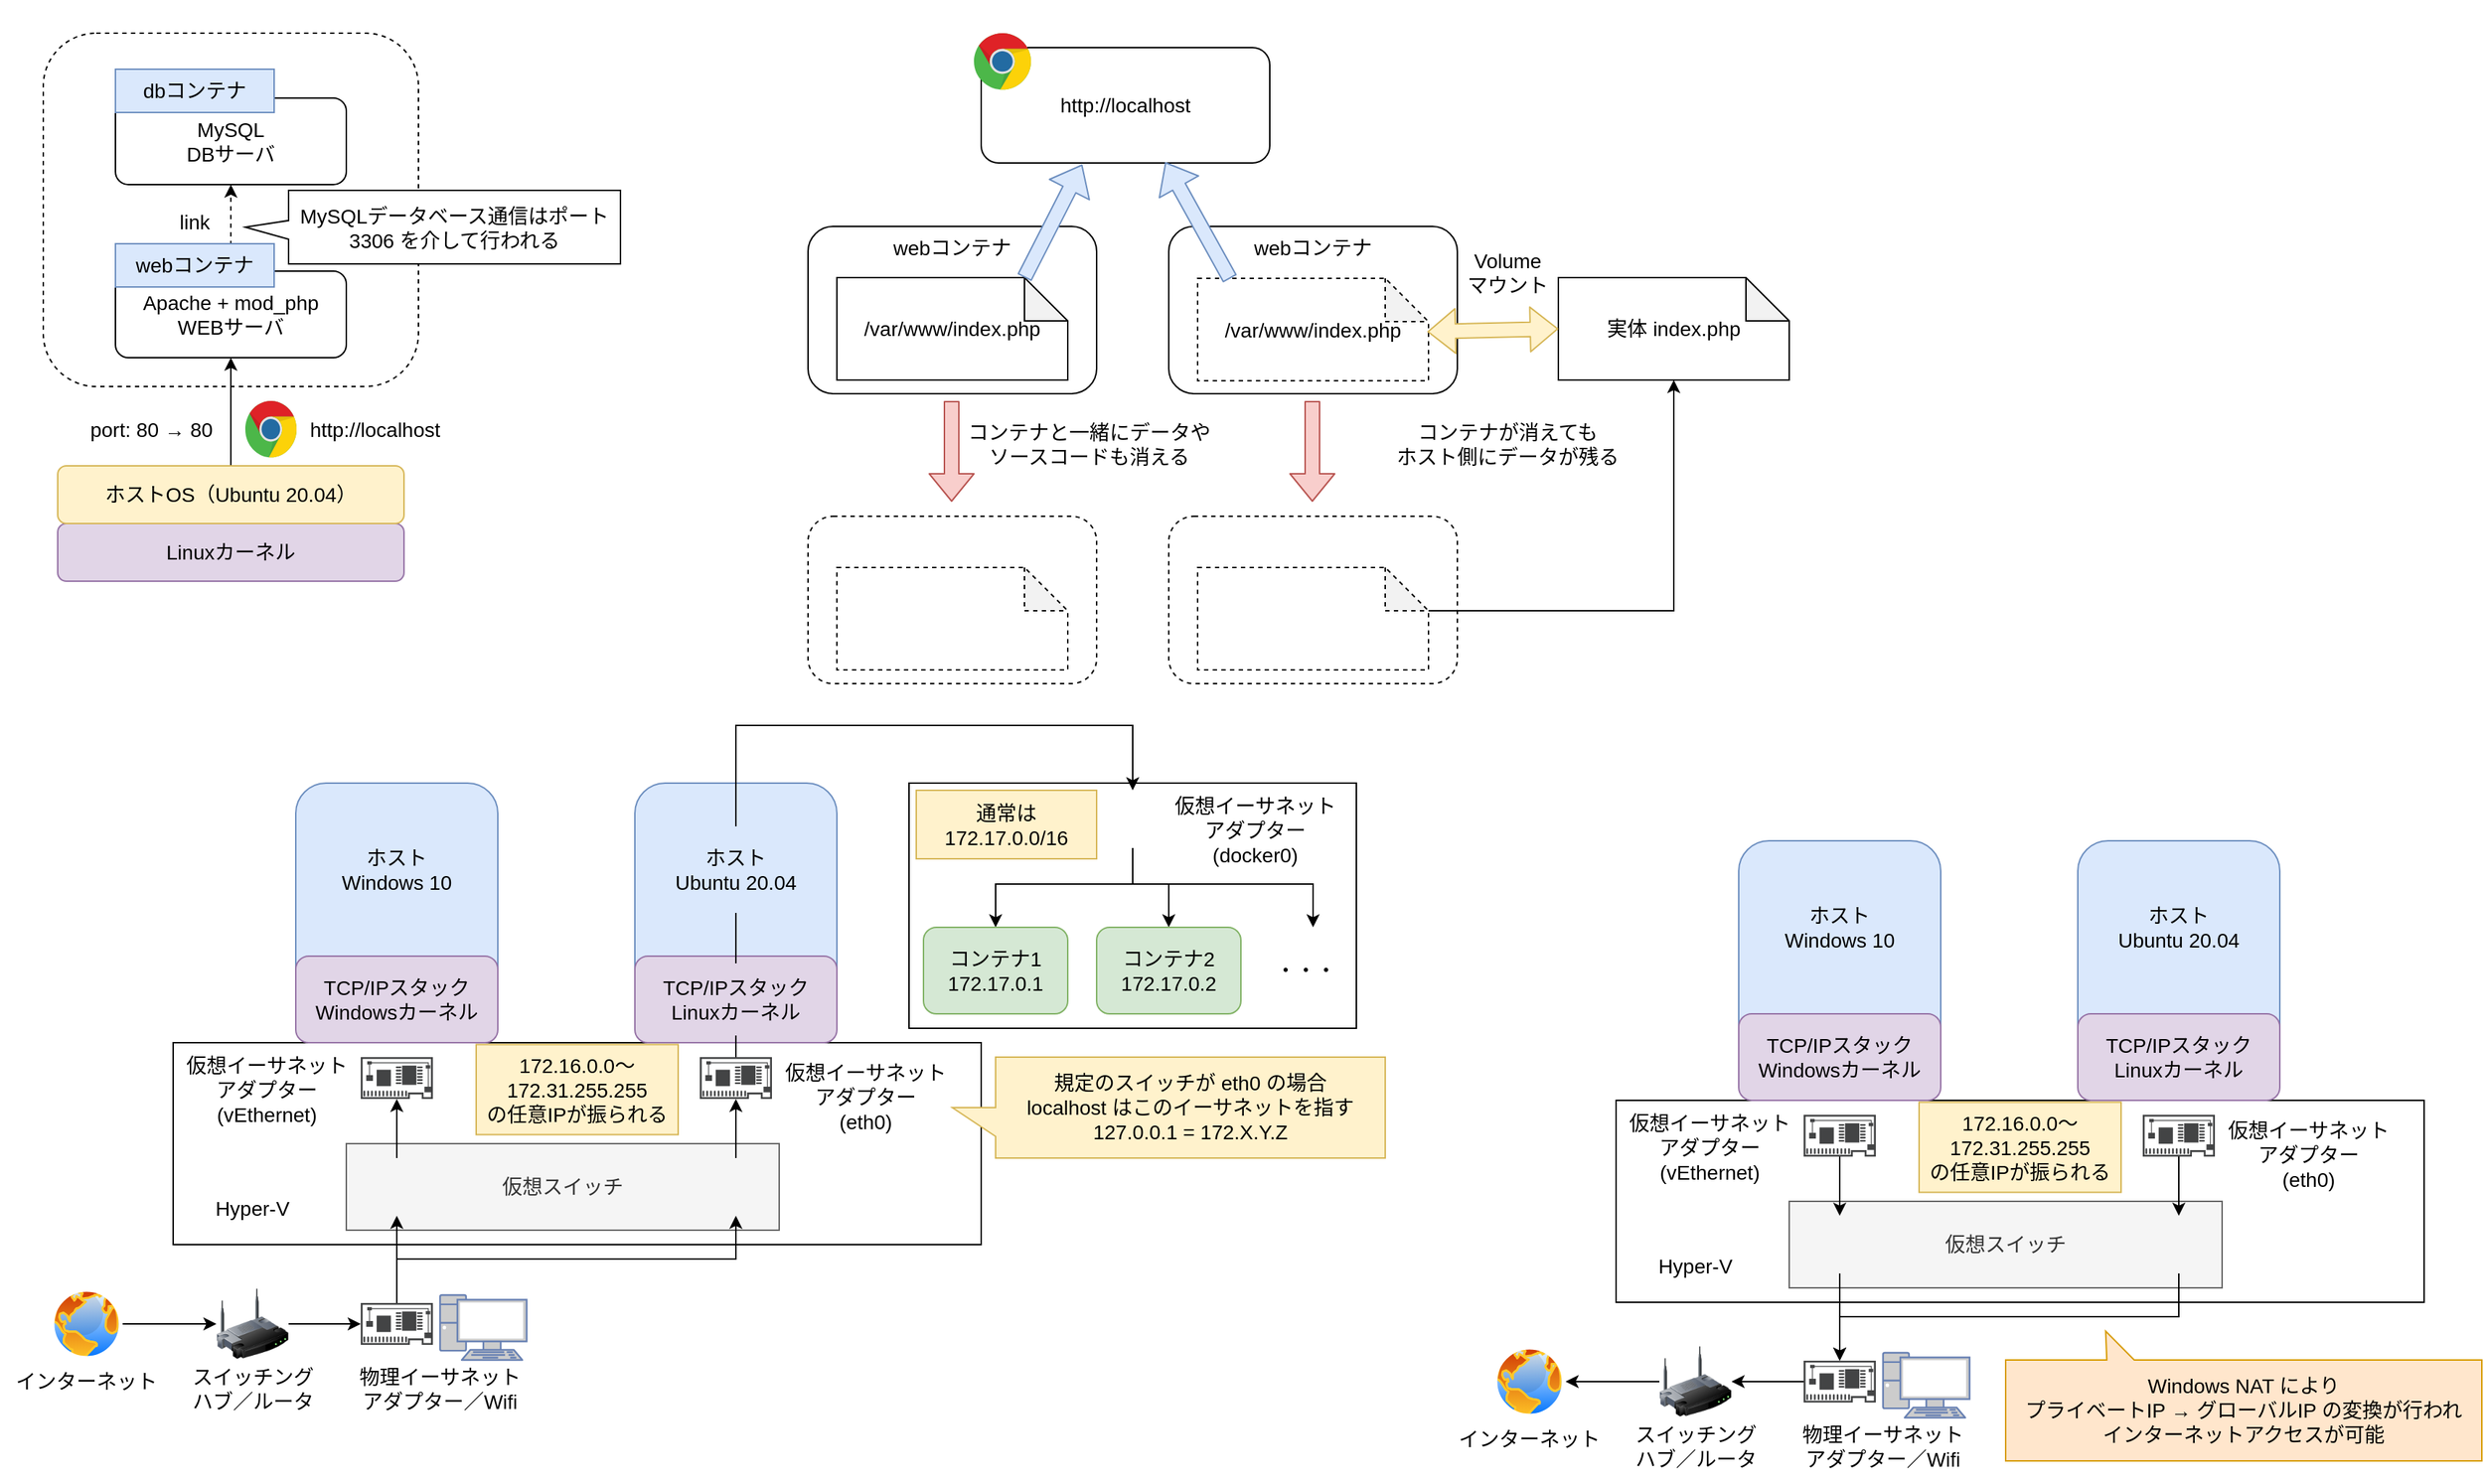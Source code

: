 <mxfile version="13.6.2">
    <diagram id="6hGFLwfOUW9BJ-s0fimq" name="Page-1">
        <mxGraphModel dx="741" dy="667" grid="1" gridSize="10" guides="1" tooltips="1" connect="1" arrows="1" fold="1" page="1" pageScale="1" pageWidth="827" pageHeight="1169" math="0" shadow="0">
            <root>
                <mxCell id="0"/>
                <mxCell id="1" parent="0"/>
                <mxCell id="57" value="" style="rounded=0;whiteSpace=wrap;html=1;" vertex="1" parent="1">
                    <mxGeometry x="160" y="740" width="560" height="140" as="geometry"/>
                </mxCell>
                <mxCell id="87" value="仮想スイッチ" style="rounded=0;whiteSpace=wrap;html=1;fillColor=#f5f5f5;fontSize=14;strokeColor=#666666;fontColor=#333333;" vertex="1" parent="1">
                    <mxGeometry x="280" y="810" width="300" height="60" as="geometry"/>
                </mxCell>
                <mxCell id="77" value="" style="rounded=0;whiteSpace=wrap;html=1;fillColor=#ffffff;fontSize=14;" vertex="1" parent="1">
                    <mxGeometry x="670" y="560" width="310" height="170" as="geometry"/>
                </mxCell>
                <mxCell id="10" value="" style="rounded=1;whiteSpace=wrap;html=1;strokeColor=#000000;fontSize=14;dashed=1;" parent="1" vertex="1">
                    <mxGeometry x="70" y="40" width="260" height="245" as="geometry"/>
                </mxCell>
                <mxCell id="3" value="&lt;font style=&quot;font-size: 14px&quot;&gt;Linuxカーネル&lt;/font&gt;" style="rounded=1;whiteSpace=wrap;html=1;fillColor=#e1d5e7;strokeColor=#9673a6;" parent="1" vertex="1">
                    <mxGeometry x="80" y="380" width="240" height="40" as="geometry"/>
                </mxCell>
                <mxCell id="12" style="edgeStyle=orthogonalEdgeStyle;rounded=0;orthogonalLoop=1;jettySize=auto;html=1;entryX=0.5;entryY=1;entryDx=0;entryDy=0;fontSize=14;" parent="1" source="5" target="6" edge="1">
                    <mxGeometry relative="1" as="geometry"/>
                </mxCell>
                <mxCell id="5" value="&lt;font style=&quot;font-size: 14px&quot;&gt;ホストOS（Ubuntu 20.04）&lt;/font&gt;" style="rounded=1;whiteSpace=wrap;html=1;fillColor=#fff2cc;strokeColor=#d6b656;" parent="1" vertex="1">
                    <mxGeometry x="80" y="340" width="240" height="40" as="geometry"/>
                </mxCell>
                <mxCell id="18" style="edgeStyle=orthogonalEdgeStyle;rounded=0;orthogonalLoop=1;jettySize=auto;html=1;fontSize=14;dashed=1;" parent="1" source="6" target="8" edge="1">
                    <mxGeometry relative="1" as="geometry"/>
                </mxCell>
                <mxCell id="6" value="Apache + mod_php&lt;br style=&quot;font-size: 14px;&quot;&gt;WEBサーバ" style="rounded=1;whiteSpace=wrap;html=1;fontSize=14;" parent="1" vertex="1">
                    <mxGeometry x="120" y="205" width="160" height="60" as="geometry"/>
                </mxCell>
                <mxCell id="7" value="webコンテナ" style="rounded=0;whiteSpace=wrap;html=1;fontSize=14;fillColor=#dae8fc;strokeColor=#6c8ebf;" parent="1" vertex="1">
                    <mxGeometry x="120" y="186" width="110" height="30" as="geometry"/>
                </mxCell>
                <mxCell id="8" value="MySQL&lt;br&gt;DBサーバ" style="rounded=1;whiteSpace=wrap;html=1;fontSize=14;" parent="1" vertex="1">
                    <mxGeometry x="120" y="85" width="160" height="60" as="geometry"/>
                </mxCell>
                <mxCell id="9" value="dbコンテナ" style="rounded=0;whiteSpace=wrap;html=1;fontSize=14;fillColor=#dae8fc;strokeColor=#6c8ebf;" parent="1" vertex="1">
                    <mxGeometry x="120" y="65" width="110" height="30" as="geometry"/>
                </mxCell>
                <mxCell id="11" value="" style="shape=image;html=1;verticalAlign=top;verticalLabelPosition=bottom;labelBackgroundColor=#ffffff;imageAspect=0;aspect=fixed;image=https://cdn3.iconfinder.com/data/icons/logos-and-brands-adobe/512/97_Docker-128.png;dashed=1;strokeColor=#000000;fontSize=14;" parent="1" vertex="1">
                    <mxGeometry x="176" y="17" width="48" height="48" as="geometry"/>
                </mxCell>
                <mxCell id="13" value="port: 80 → 80" style="text;html=1;strokeColor=none;fillColor=none;align=center;verticalAlign=middle;whiteSpace=wrap;rounded=0;dashed=1;fontSize=14;" parent="1" vertex="1">
                    <mxGeometry x="90" y="300" width="110" height="30" as="geometry"/>
                </mxCell>
                <mxCell id="14" value="http://localhost" style="text;html=1;strokeColor=none;fillColor=none;align=center;verticalAlign=middle;whiteSpace=wrap;rounded=0;dashed=1;fontSize=14;" parent="1" vertex="1">
                    <mxGeometry x="250" y="300" width="100" height="30" as="geometry"/>
                </mxCell>
                <mxCell id="16" value="" style="dashed=0;outlineConnect=0;html=1;align=center;labelPosition=center;verticalLabelPosition=bottom;verticalAlign=top;shape=mxgraph.weblogos.chrome;strokeColor=#000000;fontSize=14;" parent="1" vertex="1">
                    <mxGeometry x="210" y="295" width="36" height="40" as="geometry"/>
                </mxCell>
                <mxCell id="19" value="link" style="text;html=1;strokeColor=none;fillColor=none;align=center;verticalAlign=middle;whiteSpace=wrap;rounded=0;dashed=1;fontSize=14;" parent="1" vertex="1">
                    <mxGeometry x="150" y="156" width="50" height="30" as="geometry"/>
                </mxCell>
                <mxCell id="20" value="MySQLデータベース通信はポート3306 を介して行われる" style="shape=callout;whiteSpace=wrap;html=1;perimeter=calloutPerimeter;strokeColor=#000000;fontSize=14;direction=south;base=13;size=30;position=0.41;" parent="1" vertex="1">
                    <mxGeometry x="210" y="149" width="260" height="51" as="geometry"/>
                </mxCell>
                <mxCell id="21" value="" style="rounded=1;whiteSpace=wrap;html=1;" parent="1" vertex="1">
                    <mxGeometry x="600" y="174" width="200" height="116" as="geometry"/>
                </mxCell>
                <mxCell id="22" value="webコンテナ" style="text;html=1;strokeColor=none;fillColor=none;align=center;verticalAlign=middle;whiteSpace=wrap;rounded=0;fontSize=14;" parent="1" vertex="1">
                    <mxGeometry x="645" y="174" width="110" height="30" as="geometry"/>
                </mxCell>
                <mxCell id="23" value="/var/www/index.php" style="shape=note;whiteSpace=wrap;html=1;backgroundOutline=1;darkOpacity=0.05;fontSize=14;" parent="1" vertex="1">
                    <mxGeometry x="620" y="209.5" width="160" height="71" as="geometry"/>
                </mxCell>
                <mxCell id="24" value="" style="shape=image;html=1;verticalAlign=top;verticalLabelPosition=bottom;labelBackgroundColor=#ffffff;imageAspect=0;aspect=fixed;image=https://cdn3.iconfinder.com/data/icons/logos-and-brands-adobe/512/97_Docker-128.png;fontSize=14;" parent="1" vertex="1">
                    <mxGeometry x="590" y="159" width="60" height="60" as="geometry"/>
                </mxCell>
                <mxCell id="25" value="" style="rounded=1;whiteSpace=wrap;html=1;" parent="1" vertex="1">
                    <mxGeometry x="850" y="174" width="200" height="116" as="geometry"/>
                </mxCell>
                <mxCell id="26" value="webコンテナ" style="text;html=1;strokeColor=none;fillColor=none;align=center;verticalAlign=middle;whiteSpace=wrap;rounded=0;fontSize=14;" parent="1" vertex="1">
                    <mxGeometry x="895" y="174" width="110" height="30" as="geometry"/>
                </mxCell>
                <mxCell id="27" value="/var/www/index.php" style="shape=note;whiteSpace=wrap;html=1;backgroundOutline=1;darkOpacity=0.05;fontSize=14;dashed=1;" parent="1" vertex="1">
                    <mxGeometry x="870" y="210" width="160" height="71" as="geometry"/>
                </mxCell>
                <mxCell id="28" value="" style="shape=image;html=1;verticalAlign=top;verticalLabelPosition=bottom;labelBackgroundColor=#ffffff;imageAspect=0;aspect=fixed;image=https://cdn3.iconfinder.com/data/icons/logos-and-brands-adobe/512/97_Docker-128.png;fontSize=14;" parent="1" vertex="1">
                    <mxGeometry x="1000" y="159" width="60" height="60" as="geometry"/>
                </mxCell>
                <mxCell id="30" value="http://localhost" style="rounded=1;whiteSpace=wrap;html=1;fontSize=14;" parent="1" vertex="1">
                    <mxGeometry x="720" y="50" width="200" height="80" as="geometry"/>
                </mxCell>
                <mxCell id="29" value="" style="dashed=0;outlineConnect=0;html=1;align=center;labelPosition=center;verticalLabelPosition=bottom;verticalAlign=top;shape=mxgraph.weblogos.chrome;fontSize=14;" parent="1" vertex="1">
                    <mxGeometry x="715" y="40" width="40" height="40" as="geometry"/>
                </mxCell>
                <mxCell id="31" value="" style="shape=flexArrow;endArrow=classic;html=1;fontSize=14;exitX=0;exitY=0;exitDx=130;exitDy=0;exitPerimeter=0;entryX=0.35;entryY=1.013;entryDx=0;entryDy=0;entryPerimeter=0;fillColor=#dae8fc;strokeColor=#6c8ebf;" parent="1" source="23" target="30" edge="1">
                    <mxGeometry width="50" height="50" relative="1" as="geometry">
                        <mxPoint x="760" y="200" as="sourcePoint"/>
                        <mxPoint x="810" y="150" as="targetPoint"/>
                    </mxGeometry>
                </mxCell>
                <mxCell id="32" value="" style="shape=flexArrow;endArrow=classic;html=1;fontSize=14;entryX=0.638;entryY=0.993;entryDx=0;entryDy=0;entryPerimeter=0;exitX=0.14;exitY=0.004;exitDx=0;exitDy=0;exitPerimeter=0;fillColor=#dae8fc;strokeColor=#6c8ebf;" parent="1" source="27" target="30" edge="1">
                    <mxGeometry width="50" height="50" relative="1" as="geometry">
                        <mxPoint x="800" y="470" as="sourcePoint"/>
                        <mxPoint x="850" y="420" as="targetPoint"/>
                    </mxGeometry>
                </mxCell>
                <mxCell id="35" value="実体 index.php" style="shape=note;whiteSpace=wrap;html=1;backgroundOutline=1;darkOpacity=0.05;fontSize=14;" parent="1" vertex="1">
                    <mxGeometry x="1120" y="209.5" width="160" height="71" as="geometry"/>
                </mxCell>
                <mxCell id="37" value="" style="shape=flexArrow;endArrow=classic;startArrow=classic;html=1;fontSize=14;exitX=0.995;exitY=0.521;exitDx=0;exitDy=0;exitPerimeter=0;entryX=0;entryY=0.5;entryDx=0;entryDy=0;entryPerimeter=0;fillColor=#fff2cc;strokeColor=#d6b656;" parent="1" source="27" target="35" edge="1">
                    <mxGeometry width="50" height="50" relative="1" as="geometry">
                        <mxPoint x="1050" y="380" as="sourcePoint"/>
                        <mxPoint x="1100" y="330" as="targetPoint"/>
                    </mxGeometry>
                </mxCell>
                <mxCell id="38" value="Volume&lt;br&gt;マウント" style="text;html=1;strokeColor=none;fillColor=none;align=center;verticalAlign=middle;whiteSpace=wrap;rounded=0;fontSize=14;" parent="1" vertex="1">
                    <mxGeometry x="1050" y="174" width="70" height="64" as="geometry"/>
                </mxCell>
                <mxCell id="39" value="" style="rounded=1;whiteSpace=wrap;html=1;dashed=1;" parent="1" vertex="1">
                    <mxGeometry x="600" y="375" width="200" height="116" as="geometry"/>
                </mxCell>
                <mxCell id="41" value="" style="shape=note;whiteSpace=wrap;html=1;backgroundOutline=1;darkOpacity=0.05;fontSize=14;dashed=1;" parent="1" vertex="1">
                    <mxGeometry x="620" y="410.5" width="160" height="71" as="geometry"/>
                </mxCell>
                <mxCell id="43" value="" style="shape=flexArrow;endArrow=classic;html=1;fontSize=14;fillColor=#f8cecc;strokeColor=#b85450;" parent="1" edge="1">
                    <mxGeometry width="50" height="50" relative="1" as="geometry">
                        <mxPoint x="699.5" y="295" as="sourcePoint"/>
                        <mxPoint x="699.5" y="365" as="targetPoint"/>
                    </mxGeometry>
                </mxCell>
                <mxCell id="44" value="コンテナと一緒にデータやソースコードも消える" style="text;html=1;strokeColor=none;fillColor=none;align=center;verticalAlign=middle;whiteSpace=wrap;rounded=0;dashed=1;fontSize=14;" parent="1" vertex="1">
                    <mxGeometry x="710" y="300" width="170" height="50" as="geometry"/>
                </mxCell>
                <mxCell id="45" value="" style="rounded=1;whiteSpace=wrap;html=1;dashed=1;" parent="1" vertex="1">
                    <mxGeometry x="850" y="375" width="200" height="116" as="geometry"/>
                </mxCell>
                <mxCell id="46" value="" style="shape=note;whiteSpace=wrap;html=1;backgroundOutline=1;darkOpacity=0.05;fontSize=14;dashed=1;" parent="1" vertex="1">
                    <mxGeometry x="870" y="410.5" width="160" height="71" as="geometry"/>
                </mxCell>
                <mxCell id="47" value="" style="shape=flexArrow;endArrow=classic;html=1;fontSize=14;fillColor=#f8cecc;strokeColor=#b85450;" parent="1" edge="1">
                    <mxGeometry width="50" height="50" relative="1" as="geometry">
                        <mxPoint x="949.5" y="295" as="sourcePoint"/>
                        <mxPoint x="949.5" y="365" as="targetPoint"/>
                    </mxGeometry>
                </mxCell>
                <mxCell id="50" value="コンテナが消えても&lt;br&gt;ホスト側にデータが残る" style="text;html=1;strokeColor=none;fillColor=none;align=center;verticalAlign=middle;whiteSpace=wrap;rounded=0;dashed=1;fontSize=14;" parent="1" vertex="1">
                    <mxGeometry x="1000" y="300" width="170" height="50" as="geometry"/>
                </mxCell>
                <mxCell id="51" style="edgeStyle=orthogonalEdgeStyle;rounded=0;orthogonalLoop=1;jettySize=auto;html=1;fontSize=14;exitX=0;exitY=0;exitDx=160;exitDy=30;exitPerimeter=0;" parent="1" source="46" target="35" edge="1">
                    <mxGeometry relative="1" as="geometry">
                        <Array as="points">
                            <mxPoint x="1200" y="441"/>
                        </Array>
                    </mxGeometry>
                </mxCell>
                <mxCell id="83" style="edgeStyle=orthogonalEdgeStyle;rounded=0;orthogonalLoop=1;jettySize=auto;html=1;entryX=0;entryY=0.5;entryDx=0;entryDy=0;fontSize=14;" edge="1" parent="1" source="52" target="53">
                    <mxGeometry relative="1" as="geometry"/>
                </mxCell>
                <mxCell id="52" value="" style="aspect=fixed;perimeter=ellipsePerimeter;html=1;align=center;shadow=0;dashed=0;spacingTop=3;image;image=img/lib/active_directory/internet_globe.svg;" vertex="1" parent="1">
                    <mxGeometry x="75" y="910" width="50" height="50" as="geometry"/>
                </mxCell>
                <mxCell id="84" style="edgeStyle=orthogonalEdgeStyle;rounded=0;orthogonalLoop=1;jettySize=auto;html=1;exitX=1;exitY=0.5;exitDx=0;exitDy=0;fontSize=14;" edge="1" parent="1" source="53" target="63">
                    <mxGeometry relative="1" as="geometry"/>
                </mxCell>
                <mxCell id="53" value="" style="image;html=1;image=img/lib/clip_art/networking/Wireless_Router_128x128.png" vertex="1" parent="1">
                    <mxGeometry x="190" y="910" width="50" height="50" as="geometry"/>
                </mxCell>
                <mxCell id="54" value="" style="fontColor=#0066CC;verticalAlign=top;verticalLabelPosition=bottom;labelPosition=center;align=center;html=1;outlineConnect=0;fillColor=#CCCCCC;strokeColor=#6881B3;gradientColor=none;gradientDirection=north;strokeWidth=2;shape=mxgraph.networks.pc;" vertex="1" parent="1">
                    <mxGeometry x="345" y="915" width="60" height="45" as="geometry"/>
                </mxCell>
                <mxCell id="89" style="edgeStyle=orthogonalEdgeStyle;rounded=0;orthogonalLoop=1;jettySize=auto;html=1;fontSize=14;" edge="1" parent="1" source="58" target="59">
                    <mxGeometry relative="1" as="geometry"/>
                </mxCell>
                <mxCell id="58" value="" style="shape=image;html=1;verticalAlign=top;verticalLabelPosition=bottom;labelBackgroundColor=#ffffff;imageAspect=0;aspect=fixed;image=https://cdn3.iconfinder.com/data/icons/wpzoom-developer-icon-set/500/29-128.png;fillColor=#ffffff;" vertex="1" parent="1">
                    <mxGeometry x="295" y="820" width="40" height="40" as="geometry"/>
                </mxCell>
                <mxCell id="59" value="" style="pointerEvents=1;shadow=0;dashed=0;html=1;strokeColor=none;fillColor=#434445;aspect=fixed;labelPosition=center;verticalLabelPosition=bottom;verticalAlign=top;align=center;outlineConnect=0;shape=mxgraph.vvd.physical_network_adapter;" vertex="1" parent="1">
                    <mxGeometry x="290" y="750" width="50" height="29.0" as="geometry"/>
                </mxCell>
                <mxCell id="60" value="" style="rounded=1;whiteSpace=wrap;html=1;fillColor=#dae8fc;fontSize=14;strokeColor=#6c8ebf;" vertex="1" parent="1">
                    <mxGeometry x="245" y="560" width="140" height="180" as="geometry"/>
                </mxCell>
                <mxCell id="61" value="TCP/IPスタック&lt;br&gt;Windowsカーネル" style="rounded=1;whiteSpace=wrap;html=1;fillColor=#e1d5e7;fontSize=14;strokeColor=#9673a6;" vertex="1" parent="1">
                    <mxGeometry x="245" y="680" width="140" height="60" as="geometry"/>
                </mxCell>
                <mxCell id="62" value="ホスト&lt;br&gt;Windows 10" style="text;html=1;strokeColor=none;fillColor=none;align=center;verticalAlign=middle;whiteSpace=wrap;rounded=0;fontSize=14;" vertex="1" parent="1">
                    <mxGeometry x="265" y="590" width="100" height="60" as="geometry"/>
                </mxCell>
                <mxCell id="85" style="edgeStyle=orthogonalEdgeStyle;rounded=0;orthogonalLoop=1;jettySize=auto;html=1;entryX=0.5;entryY=1;entryDx=0;entryDy=0;fontSize=14;" edge="1" parent="1" source="63" target="58">
                    <mxGeometry relative="1" as="geometry"/>
                </mxCell>
                <mxCell id="63" value="" style="pointerEvents=1;shadow=0;dashed=0;html=1;strokeColor=none;fillColor=#434445;aspect=fixed;labelPosition=center;verticalLabelPosition=bottom;verticalAlign=top;align=center;outlineConnect=0;shape=mxgraph.vvd.physical_network_adapter;" vertex="1" parent="1">
                    <mxGeometry x="290" y="920.5" width="50" height="29.0" as="geometry"/>
                </mxCell>
                <mxCell id="90" style="edgeStyle=orthogonalEdgeStyle;rounded=0;orthogonalLoop=1;jettySize=auto;html=1;fontSize=14;" edge="1" parent="1" source="64" target="65">
                    <mxGeometry relative="1" as="geometry"/>
                </mxCell>
                <mxCell id="64" value="" style="shape=image;html=1;verticalAlign=top;verticalLabelPosition=bottom;labelBackgroundColor=#ffffff;imageAspect=0;aspect=fixed;image=https://cdn3.iconfinder.com/data/icons/wpzoom-developer-icon-set/500/29-128.png;fillColor=#ffffff;" vertex="1" parent="1">
                    <mxGeometry x="530" y="820" width="40" height="40" as="geometry"/>
                </mxCell>
                <mxCell id="65" value="" style="pointerEvents=1;shadow=0;dashed=0;html=1;strokeColor=none;fillColor=#434445;aspect=fixed;labelPosition=center;verticalLabelPosition=bottom;verticalAlign=top;align=center;outlineConnect=0;shape=mxgraph.vvd.physical_network_adapter;" vertex="1" parent="1">
                    <mxGeometry x="525" y="750" width="50" height="29.0" as="geometry"/>
                </mxCell>
                <mxCell id="66" value="" style="rounded=1;whiteSpace=wrap;html=1;fillColor=#dae8fc;fontSize=14;strokeColor=#6c8ebf;" vertex="1" parent="1">
                    <mxGeometry x="480" y="560" width="140" height="180" as="geometry"/>
                </mxCell>
                <mxCell id="69" value="仮想イーサネット&lt;br&gt;アダプター&lt;br&gt;(vEthernet)" style="text;html=1;strokeColor=none;fillColor=none;align=center;verticalAlign=middle;whiteSpace=wrap;rounded=0;fontSize=14;" vertex="1" parent="1">
                    <mxGeometry x="160" y="740" width="130" height="65" as="geometry"/>
                </mxCell>
                <mxCell id="70" value="172.16.0.0～&lt;br&gt;172.31.255.255&lt;br&gt;の任意IPが振られる" style="text;html=1;strokeColor=#d6b656;fillColor=#fff2cc;align=center;verticalAlign=middle;whiteSpace=wrap;rounded=0;fontSize=14;" vertex="1" parent="1">
                    <mxGeometry x="370" y="741.25" width="140" height="62.5" as="geometry"/>
                </mxCell>
                <mxCell id="71" value="仮想イーサネット&lt;br&gt;アダプター&lt;br&gt;(eth0)" style="text;html=1;strokeColor=none;fillColor=none;align=center;verticalAlign=middle;whiteSpace=wrap;rounded=0;fontSize=14;" vertex="1" parent="1">
                    <mxGeometry x="575" y="745" width="130" height="65" as="geometry"/>
                </mxCell>
                <mxCell id="78" style="edgeStyle=orthogonalEdgeStyle;rounded=0;orthogonalLoop=1;jettySize=auto;html=1;fontSize=14;" edge="1" parent="1" source="72" target="73">
                    <mxGeometry relative="1" as="geometry">
                        <Array as="points">
                            <mxPoint x="825" y="630"/>
                            <mxPoint x="730" y="630"/>
                        </Array>
                    </mxGeometry>
                </mxCell>
                <mxCell id="79" style="edgeStyle=orthogonalEdgeStyle;rounded=0;orthogonalLoop=1;jettySize=auto;html=1;entryX=0.5;entryY=0;entryDx=0;entryDy=0;fontSize=14;" edge="1" parent="1" source="72" target="74">
                    <mxGeometry relative="1" as="geometry">
                        <Array as="points">
                            <mxPoint x="825" y="630"/>
                            <mxPoint x="850" y="630"/>
                        </Array>
                    </mxGeometry>
                </mxCell>
                <mxCell id="72" value="" style="shape=image;html=1;verticalAlign=top;verticalLabelPosition=bottom;labelBackgroundColor=#ffffff;imageAspect=0;aspect=fixed;image=https://cdn2.iconfinder.com/data/icons/fatcow/32x32/network_ethernet.png;fillColor=#ffffff;fontSize=14;" vertex="1" parent="1">
                    <mxGeometry x="805" y="565" width="40" height="40" as="geometry"/>
                </mxCell>
                <mxCell id="73" value="コンテナ1&lt;br&gt;172.17.0.1" style="rounded=1;whiteSpace=wrap;html=1;fillColor=#d5e8d4;fontSize=14;strokeColor=#82b366;" vertex="1" parent="1">
                    <mxGeometry x="680" y="660" width="100" height="60" as="geometry"/>
                </mxCell>
                <mxCell id="74" value="コンテナ2&lt;br&gt;172.17.0.2" style="rounded=1;whiteSpace=wrap;html=1;fillColor=#d5e8d4;fontSize=14;strokeColor=#82b366;" vertex="1" parent="1">
                    <mxGeometry x="800" y="660" width="100" height="60" as="geometry"/>
                </mxCell>
                <mxCell id="75" value="・・・" style="text;html=1;strokeColor=none;fillColor=none;align=center;verticalAlign=middle;whiteSpace=wrap;rounded=0;fontSize=14;" vertex="1" parent="1">
                    <mxGeometry x="920" y="680" width="50" height="20" as="geometry"/>
                </mxCell>
                <mxCell id="80" style="edgeStyle=orthogonalEdgeStyle;rounded=0;orthogonalLoop=1;jettySize=auto;html=1;fontSize=14;" edge="1" parent="1" source="72">
                    <mxGeometry relative="1" as="geometry">
                        <mxPoint x="825" y="605" as="sourcePoint"/>
                        <mxPoint x="950" y="660" as="targetPoint"/>
                        <Array as="points">
                            <mxPoint x="825" y="630"/>
                            <mxPoint x="950" y="630"/>
                            <mxPoint x="950" y="660"/>
                        </Array>
                    </mxGeometry>
                </mxCell>
                <mxCell id="81" value="仮想イーサネット&lt;br&gt;アダプター&lt;br&gt;(docker0)" style="text;html=1;strokeColor=none;fillColor=none;align=center;verticalAlign=middle;whiteSpace=wrap;rounded=0;fontSize=14;" vertex="1" parent="1">
                    <mxGeometry x="845" y="560" width="130" height="65" as="geometry"/>
                </mxCell>
                <mxCell id="82" value="通常は&lt;br&gt;172.17.0.0/16" style="text;html=1;strokeColor=#d6b656;fillColor=#fff2cc;align=center;verticalAlign=middle;whiteSpace=wrap;rounded=0;fontSize=14;" vertex="1" parent="1">
                    <mxGeometry x="675" y="565" width="125" height="47.5" as="geometry"/>
                </mxCell>
                <mxCell id="86" style="edgeStyle=orthogonalEdgeStyle;rounded=0;orthogonalLoop=1;jettySize=auto;html=1;fontSize=14;" edge="1" parent="1" source="63" target="64">
                    <mxGeometry relative="1" as="geometry">
                        <Array as="points">
                            <mxPoint x="315" y="890"/>
                            <mxPoint x="550" y="890"/>
                        </Array>
                    </mxGeometry>
                </mxCell>
                <mxCell id="88" value="Hyper-V" style="text;html=1;strokeColor=none;fillColor=none;align=center;verticalAlign=middle;whiteSpace=wrap;rounded=0;fontSize=14;" vertex="1" parent="1">
                    <mxGeometry x="170" y="840" width="90" height="30" as="geometry"/>
                </mxCell>
                <mxCell id="67" value="" style="rounded=1;whiteSpace=wrap;html=1;fillColor=#e1d5e7;fontSize=14;strokeColor=#9673a6;" vertex="1" parent="1">
                    <mxGeometry x="480" y="680" width="140" height="60" as="geometry"/>
                </mxCell>
                <mxCell id="91" style="edgeStyle=orthogonalEdgeStyle;rounded=0;orthogonalLoop=1;jettySize=auto;html=1;fontSize=14;fontStyle=1" edge="1" parent="1" source="65" target="72">
                    <mxGeometry relative="1" as="geometry">
                        <Array as="points">
                            <mxPoint x="550" y="520"/>
                            <mxPoint x="825" y="520"/>
                        </Array>
                    </mxGeometry>
                </mxCell>
                <mxCell id="93" value="TCP/IPスタック&lt;br&gt;Linuxカーネル" style="text;html=1;align=center;verticalAlign=middle;whiteSpace=wrap;rounded=0;fontSize=14;fillColor=#e1d5e7;" vertex="1" parent="1">
                    <mxGeometry x="485" y="685" width="130" height="50" as="geometry"/>
                </mxCell>
                <mxCell id="68" value="ホスト&lt;br&gt;Ubuntu 20.04" style="text;html=1;align=center;verticalAlign=middle;whiteSpace=wrap;rounded=0;fontSize=14;fillColor=#dae8fc;" vertex="1" parent="1">
                    <mxGeometry x="500" y="590" width="100" height="60" as="geometry"/>
                </mxCell>
                <mxCell id="94" value="" style="shape=image;html=1;verticalAlign=top;verticalLabelPosition=bottom;labelBackgroundColor=#ffffff;imageAspect=0;aspect=fixed;image=https://cdn4.iconfinder.com/data/icons/logos-and-brands/512/97_Docker_logo_logos-128.png;fillColor=#ffffff;fontSize=14;" vertex="1" parent="1">
                    <mxGeometry x="670" y="520" width="40" height="40" as="geometry"/>
                </mxCell>
                <mxCell id="96" value="規定のスイッチが eth0 の場合&lt;br&gt;localhost はこのイーサネットを指す&lt;br&gt;127.0.0.1 = 172.X.Y.Z" style="shape=callout;whiteSpace=wrap;html=1;perimeter=calloutPerimeter;fillColor=#fff2cc;fontSize=14;direction=south;strokeColor=#d6b656;" vertex="1" parent="1">
                    <mxGeometry x="700" y="750" width="300" height="70" as="geometry"/>
                </mxCell>
                <mxCell id="97" value="インターネット" style="text;html=1;strokeColor=none;fillColor=none;align=center;verticalAlign=middle;whiteSpace=wrap;rounded=0;fontSize=14;" vertex="1" parent="1">
                    <mxGeometry x="40" y="960" width="120" height="30" as="geometry"/>
                </mxCell>
                <mxCell id="98" value="スイッチングハブ／ルータ" style="text;html=1;strokeColor=none;fillColor=none;align=center;verticalAlign=middle;whiteSpace=wrap;rounded=0;fontSize=14;" vertex="1" parent="1">
                    <mxGeometry x="167.5" y="960" width="95" height="40" as="geometry"/>
                </mxCell>
                <mxCell id="99" value="物理イーサネットアダプター／Wifi" style="text;html=1;strokeColor=none;fillColor=none;align=center;verticalAlign=middle;whiteSpace=wrap;rounded=0;fontSize=14;" vertex="1" parent="1">
                    <mxGeometry x="285" y="955" width="120" height="50" as="geometry"/>
                </mxCell>
                <mxCell id="100" value="" style="rounded=0;whiteSpace=wrap;html=1;" vertex="1" parent="1">
                    <mxGeometry x="1160" y="780" width="560" height="140" as="geometry"/>
                </mxCell>
                <mxCell id="101" value="仮想スイッチ" style="rounded=0;whiteSpace=wrap;html=1;fillColor=#f5f5f5;fontSize=14;strokeColor=#666666;fontColor=#333333;" vertex="1" parent="1">
                    <mxGeometry x="1280" y="850" width="300" height="60" as="geometry"/>
                </mxCell>
                <mxCell id="102" style="edgeStyle=orthogonalEdgeStyle;rounded=0;orthogonalLoop=1;jettySize=auto;html=1;fontSize=14;exitX=0;exitY=0.5;exitDx=0;exitDy=0;" edge="1" source="105" target="103" parent="1">
                    <mxGeometry relative="1" as="geometry"/>
                </mxCell>
                <mxCell id="103" value="" style="aspect=fixed;perimeter=ellipsePerimeter;html=1;align=center;shadow=0;dashed=0;spacingTop=3;image;image=img/lib/active_directory/internet_globe.svg;" vertex="1" parent="1">
                    <mxGeometry x="1075" y="950" width="50" height="50" as="geometry"/>
                </mxCell>
                <mxCell id="104" style="edgeStyle=orthogonalEdgeStyle;rounded=0;orthogonalLoop=1;jettySize=auto;html=1;fontSize=14;entryX=1;entryY=0.5;entryDx=0;entryDy=0;" edge="1" source="114" target="105" parent="1">
                    <mxGeometry relative="1" as="geometry"/>
                </mxCell>
                <mxCell id="105" value="" style="image;html=1;image=img/lib/clip_art/networking/Wireless_Router_128x128.png" vertex="1" parent="1">
                    <mxGeometry x="1190" y="950" width="50" height="50" as="geometry"/>
                </mxCell>
                <mxCell id="106" value="" style="fontColor=#0066CC;verticalAlign=top;verticalLabelPosition=bottom;labelPosition=center;align=center;html=1;outlineConnect=0;fillColor=#CCCCCC;strokeColor=#6881B3;gradientColor=none;gradientDirection=north;strokeWidth=2;shape=mxgraph.networks.pc;" vertex="1" parent="1">
                    <mxGeometry x="1345" y="955" width="60" height="45" as="geometry"/>
                </mxCell>
                <mxCell id="107" style="edgeStyle=orthogonalEdgeStyle;rounded=0;orthogonalLoop=1;jettySize=auto;html=1;fontSize=14;" edge="1" source="109" target="108" parent="1">
                    <mxGeometry relative="1" as="geometry"/>
                </mxCell>
                <mxCell id="108" value="" style="shape=image;html=1;verticalAlign=top;verticalLabelPosition=bottom;labelBackgroundColor=#ffffff;imageAspect=0;aspect=fixed;image=https://cdn3.iconfinder.com/data/icons/wpzoom-developer-icon-set/500/29-128.png;fillColor=#ffffff;" vertex="1" parent="1">
                    <mxGeometry x="1295" y="860" width="40" height="40" as="geometry"/>
                </mxCell>
                <mxCell id="109" value="" style="pointerEvents=1;shadow=0;dashed=0;html=1;strokeColor=none;fillColor=#434445;aspect=fixed;labelPosition=center;verticalLabelPosition=bottom;verticalAlign=top;align=center;outlineConnect=0;shape=mxgraph.vvd.physical_network_adapter;" vertex="1" parent="1">
                    <mxGeometry x="1290" y="790" width="50" height="29.0" as="geometry"/>
                </mxCell>
                <mxCell id="110" value="" style="rounded=1;whiteSpace=wrap;html=1;fillColor=#dae8fc;fontSize=14;strokeColor=#6c8ebf;" vertex="1" parent="1">
                    <mxGeometry x="1245" y="600" width="140" height="180" as="geometry"/>
                </mxCell>
                <mxCell id="111" value="TCP/IPスタック&lt;br&gt;Windowsカーネル" style="rounded=1;whiteSpace=wrap;html=1;fillColor=#e1d5e7;fontSize=14;strokeColor=#9673a6;" vertex="1" parent="1">
                    <mxGeometry x="1245" y="720" width="140" height="60" as="geometry"/>
                </mxCell>
                <mxCell id="112" value="ホスト&lt;br&gt;Windows 10" style="text;html=1;strokeColor=none;fillColor=none;align=center;verticalAlign=middle;whiteSpace=wrap;rounded=0;fontSize=14;" vertex="1" parent="1">
                    <mxGeometry x="1265" y="630" width="100" height="60" as="geometry"/>
                </mxCell>
                <mxCell id="113" style="edgeStyle=orthogonalEdgeStyle;rounded=0;orthogonalLoop=1;jettySize=auto;html=1;fontSize=14;exitX=0.5;exitY=1;exitDx=0;exitDy=0;" edge="1" source="108" target="114" parent="1">
                    <mxGeometry relative="1" as="geometry"/>
                </mxCell>
                <mxCell id="114" value="" style="pointerEvents=1;shadow=0;dashed=0;html=1;strokeColor=none;fillColor=#434445;aspect=fixed;labelPosition=center;verticalLabelPosition=bottom;verticalAlign=top;align=center;outlineConnect=0;shape=mxgraph.vvd.physical_network_adapter;" vertex="1" parent="1">
                    <mxGeometry x="1290" y="960.5" width="50" height="29.0" as="geometry"/>
                </mxCell>
                <mxCell id="115" style="edgeStyle=orthogonalEdgeStyle;rounded=0;orthogonalLoop=1;jettySize=auto;html=1;fontSize=14;" edge="1" source="117" target="116" parent="1">
                    <mxGeometry relative="1" as="geometry"/>
                </mxCell>
                <mxCell id="116" value="" style="shape=image;html=1;verticalAlign=top;verticalLabelPosition=bottom;labelBackgroundColor=#ffffff;imageAspect=0;aspect=fixed;image=https://cdn3.iconfinder.com/data/icons/wpzoom-developer-icon-set/500/29-128.png;fillColor=#ffffff;" vertex="1" parent="1">
                    <mxGeometry x="1530" y="860" width="40" height="40" as="geometry"/>
                </mxCell>
                <mxCell id="117" value="" style="pointerEvents=1;shadow=0;dashed=0;html=1;strokeColor=none;fillColor=#434445;aspect=fixed;labelPosition=center;verticalLabelPosition=bottom;verticalAlign=top;align=center;outlineConnect=0;shape=mxgraph.vvd.physical_network_adapter;" vertex="1" parent="1">
                    <mxGeometry x="1525" y="790" width="50" height="29.0" as="geometry"/>
                </mxCell>
                <mxCell id="118" value="" style="rounded=1;whiteSpace=wrap;html=1;fillColor=#dae8fc;fontSize=14;strokeColor=#6c8ebf;" vertex="1" parent="1">
                    <mxGeometry x="1480" y="600" width="140" height="180" as="geometry"/>
                </mxCell>
                <mxCell id="119" value="仮想イーサネット&lt;br&gt;アダプター&lt;br&gt;(vEthernet)" style="text;html=1;strokeColor=none;fillColor=none;align=center;verticalAlign=middle;whiteSpace=wrap;rounded=0;fontSize=14;" vertex="1" parent="1">
                    <mxGeometry x="1160" y="780" width="130" height="65" as="geometry"/>
                </mxCell>
                <mxCell id="120" value="172.16.0.0～&lt;br&gt;172.31.255.255&lt;br&gt;の任意IPが振られる" style="text;html=1;strokeColor=#d6b656;fillColor=#fff2cc;align=center;verticalAlign=middle;whiteSpace=wrap;rounded=0;fontSize=14;" vertex="1" parent="1">
                    <mxGeometry x="1370" y="781.25" width="140" height="62.5" as="geometry"/>
                </mxCell>
                <mxCell id="121" value="仮想イーサネット&lt;br&gt;アダプター&lt;br&gt;(eth0)" style="text;html=1;strokeColor=none;fillColor=none;align=center;verticalAlign=middle;whiteSpace=wrap;rounded=0;fontSize=14;" vertex="1" parent="1">
                    <mxGeometry x="1575" y="785" width="130" height="65" as="geometry"/>
                </mxCell>
                <mxCell id="122" style="edgeStyle=orthogonalEdgeStyle;rounded=0;orthogonalLoop=1;jettySize=auto;html=1;fontSize=14;" edge="1" source="116" target="114" parent="1">
                    <mxGeometry relative="1" as="geometry">
                        <Array as="points">
                            <mxPoint x="1550" y="930"/>
                            <mxPoint x="1315" y="930"/>
                        </Array>
                    </mxGeometry>
                </mxCell>
                <mxCell id="123" value="Hyper-V" style="text;html=1;strokeColor=none;fillColor=none;align=center;verticalAlign=middle;whiteSpace=wrap;rounded=0;fontSize=14;" vertex="1" parent="1">
                    <mxGeometry x="1170" y="880" width="90" height="30" as="geometry"/>
                </mxCell>
                <mxCell id="124" value="" style="rounded=1;whiteSpace=wrap;html=1;fillColor=#e1d5e7;fontSize=14;strokeColor=#9673a6;" vertex="1" parent="1">
                    <mxGeometry x="1480" y="720" width="140" height="60" as="geometry"/>
                </mxCell>
                <mxCell id="125" value="TCP/IPスタック&lt;br&gt;Linuxカーネル" style="text;html=1;align=center;verticalAlign=middle;whiteSpace=wrap;rounded=0;fontSize=14;fillColor=#e1d5e7;" vertex="1" parent="1">
                    <mxGeometry x="1485" y="725" width="130" height="50" as="geometry"/>
                </mxCell>
                <mxCell id="126" value="ホスト&lt;br&gt;Ubuntu 20.04" style="text;html=1;align=center;verticalAlign=middle;whiteSpace=wrap;rounded=0;fontSize=14;fillColor=#dae8fc;" vertex="1" parent="1">
                    <mxGeometry x="1500" y="630" width="100" height="60" as="geometry"/>
                </mxCell>
                <mxCell id="128" value="インターネット" style="text;html=1;strokeColor=none;fillColor=none;align=center;verticalAlign=middle;whiteSpace=wrap;rounded=0;fontSize=14;" vertex="1" parent="1">
                    <mxGeometry x="1040" y="1000" width="120" height="30" as="geometry"/>
                </mxCell>
                <mxCell id="129" value="スイッチングハブ／ルータ" style="text;html=1;strokeColor=none;fillColor=none;align=center;verticalAlign=middle;whiteSpace=wrap;rounded=0;fontSize=14;" vertex="1" parent="1">
                    <mxGeometry x="1167.5" y="1000" width="95" height="40" as="geometry"/>
                </mxCell>
                <mxCell id="130" value="物理イーサネットアダプター／Wifi" style="text;html=1;strokeColor=none;fillColor=none;align=center;verticalAlign=middle;whiteSpace=wrap;rounded=0;fontSize=14;" vertex="1" parent="1">
                    <mxGeometry x="1285" y="995" width="120" height="50" as="geometry"/>
                </mxCell>
                <mxCell id="131" value="Windows NAT により&lt;br&gt;プライベートIP → グローバルIP の変換が行われ&lt;br&gt;インターネットアクセスが可能" style="shape=callout;whiteSpace=wrap;html=1;perimeter=calloutPerimeter;fillColor=#ffe6cc;fontSize=14;direction=west;position2=0.79;base=19;size=20;position=0.73;strokeColor=#d79b00;" vertex="1" parent="1">
                    <mxGeometry x="1430" y="940" width="330" height="90" as="geometry"/>
                </mxCell>
            </root>
        </mxGraphModel>
    </diagram>
</mxfile>